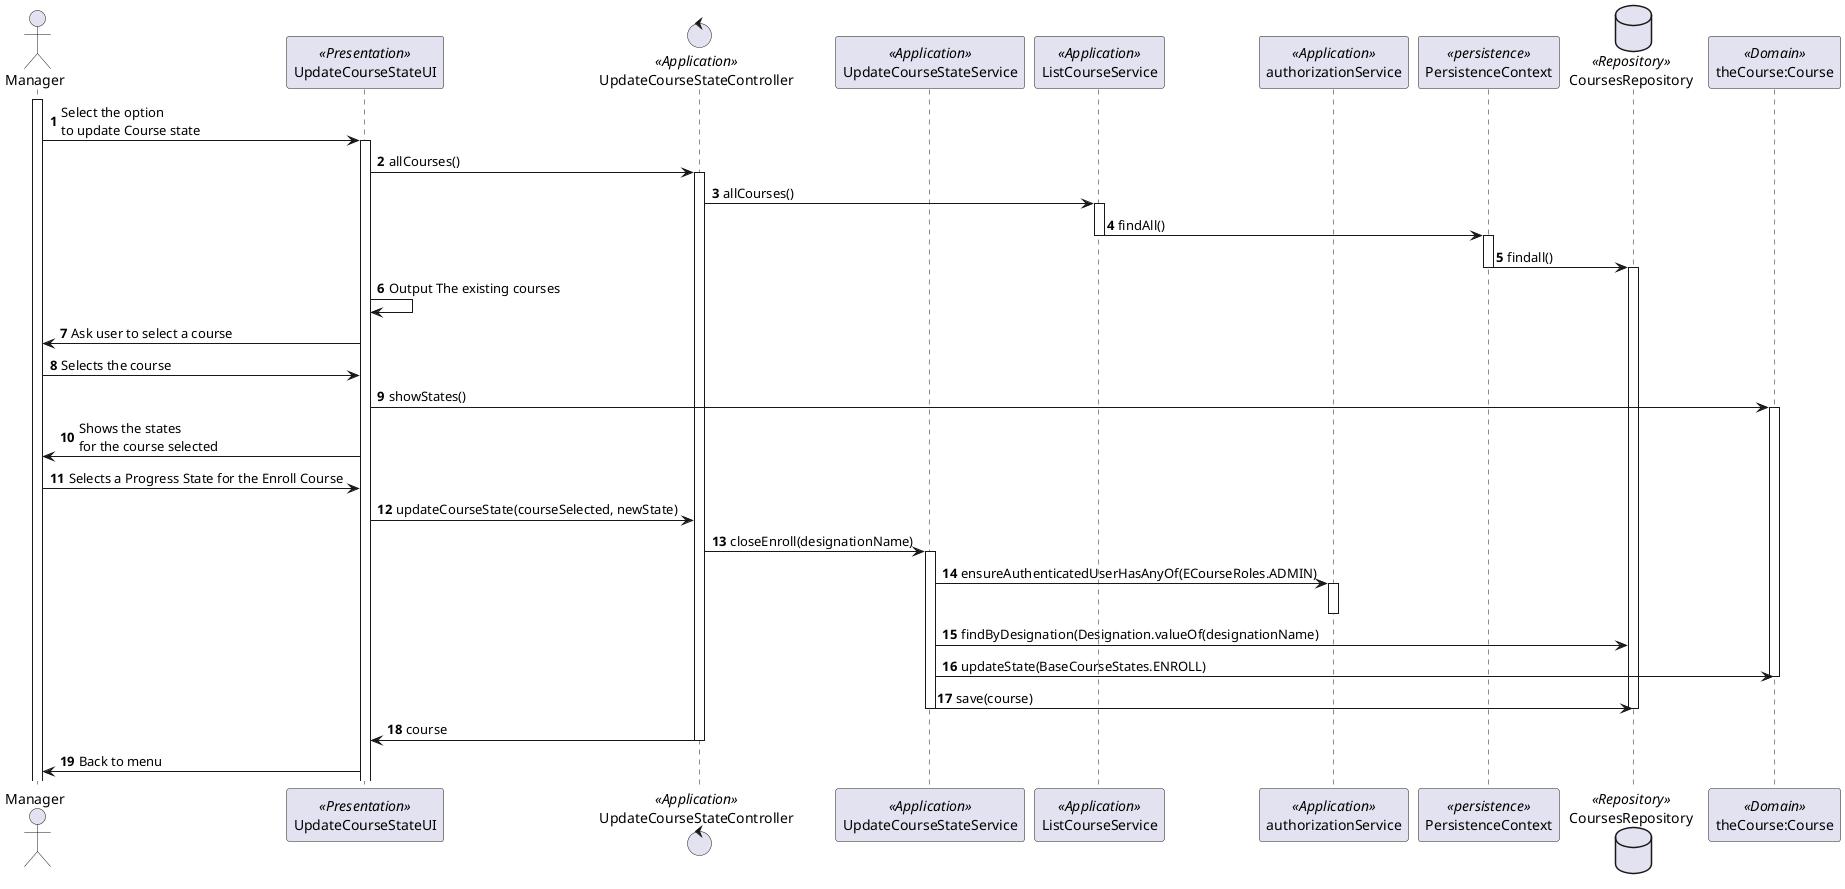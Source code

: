 @startuml
'https://plantuml.com/sequence-diagram

autonumber

actor Manager as Actor
activate Actor
participant UpdateCourseStateUI as UI <<Presentation>>
control UpdateCourseStateController as Controller <<Application>>
participant UpdateCourseStateService as UpdateService <<Application>>
participant ListCourseService as ListService <<Application>>
participant authorizationService as AuthService <<Application>>
participant PersistenceContext as Persistence <<persistence>>
database CoursesRepository as Repository <<Repository>>
participant "theCourse:Course" as Course <<Domain>>

Actor -> UI: Select the option \nto update Course state
activate UI
UI -> Controller: allCourses()
activate Controller
Controller -> ListService: allCourses()
activate ListService
ListService -> Persistence: findAll()
deactivate ListService
activate Persistence
Persistence -> Repository: findall()
deactivate Persistence
activate Repository
UI -> UI: Output The existing courses
Actor <- UI: Ask user to select a course
Actor -> UI: Selects the course
UI -> Course: showStates()
activate Course
UI -> Actor: Shows the states \nfor the course selected
Actor -> UI: Selects a Progress State for the Enroll Course
UI -> Controller: updateCourseState(courseSelected, newState)
Controller -> UpdateService: closeEnroll(designationName)
activate UpdateService
UpdateService -> AuthService: ensureAuthenticatedUserHasAnyOf(ECourseRoles.ADMIN)
activate AuthService
deactivate AuthService
UpdateService -> Repository: findByDesignation(Designation.valueOf(designationName)
UpdateService -> Course: updateState(BaseCourseStates.ENROLL)
deactivate Course
UpdateService -> Repository: save(course)
deactivate UpdateService
deactivate Repository
UI <- Controller: course
deactivate Controller
Actor <- UI: Back to menu


@enduml